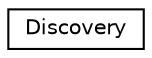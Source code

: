 digraph "Graphical Class Hierarchy"
{
  edge [fontname="Helvetica",fontsize="10",labelfontname="Helvetica",labelfontsize="10"];
  node [fontname="Helvetica",fontsize="10",shape=record];
  rankdir="LR";
  Node0 [label="Discovery",height=0.2,width=0.4,color="black", fillcolor="white", style="filled",URL="$struct_discovery.html"];
}
